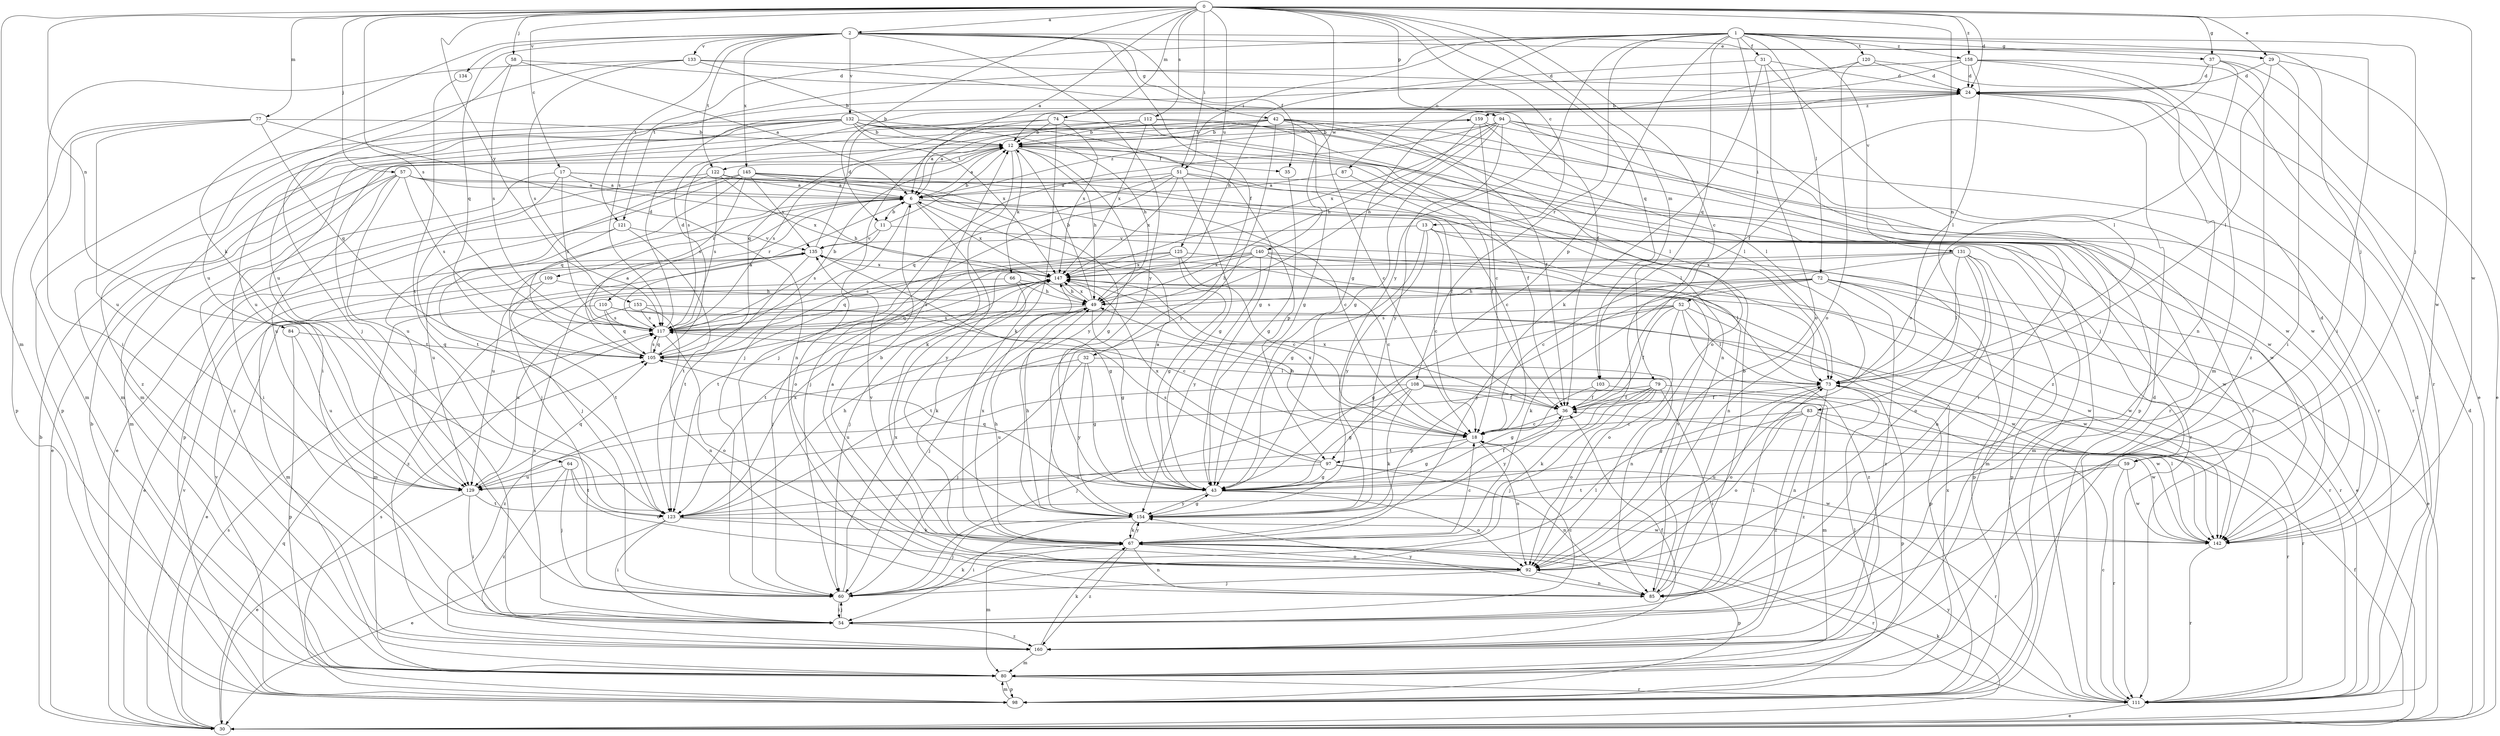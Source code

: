 strict digraph  {
0;
1;
2;
6;
11;
12;
13;
17;
18;
24;
29;
30;
31;
32;
35;
36;
37;
42;
43;
49;
51;
52;
54;
57;
58;
59;
60;
64;
66;
67;
72;
73;
74;
77;
79;
80;
83;
84;
85;
87;
92;
94;
97;
98;
103;
105;
108;
109;
110;
111;
112;
117;
120;
121;
122;
123;
125;
129;
131;
132;
133;
134;
135;
140;
142;
145;
147;
153;
154;
158;
159;
160;
0 -> 2  [label=a];
0 -> 6  [label=a];
0 -> 11  [label=b];
0 -> 13  [label=c];
0 -> 17  [label=c];
0 -> 18  [label=c];
0 -> 24  [label=d];
0 -> 29  [label=e];
0 -> 37  [label=g];
0 -> 51  [label=i];
0 -> 57  [label=j];
0 -> 58  [label=j];
0 -> 74  [label=m];
0 -> 77  [label=m];
0 -> 79  [label=m];
0 -> 80  [label=m];
0 -> 83  [label=n];
0 -> 84  [label=n];
0 -> 94  [label=p];
0 -> 103  [label=q];
0 -> 112  [label=s];
0 -> 117  [label=s];
0 -> 125  [label=u];
0 -> 140  [label=w];
0 -> 142  [label=w];
0 -> 153  [label=y];
0 -> 158  [label=z];
1 -> 31  [label=f];
1 -> 37  [label=g];
1 -> 51  [label=i];
1 -> 52  [label=i];
1 -> 54  [label=i];
1 -> 59  [label=j];
1 -> 72  [label=l];
1 -> 87  [label=o];
1 -> 97  [label=p];
1 -> 103  [label=q];
1 -> 108  [label=r];
1 -> 117  [label=s];
1 -> 120  [label=t];
1 -> 121  [label=t];
1 -> 131  [label=v];
1 -> 154  [label=y];
1 -> 158  [label=z];
2 -> 29  [label=e];
2 -> 32  [label=f];
2 -> 35  [label=f];
2 -> 42  [label=g];
2 -> 59  [label=j];
2 -> 64  [label=k];
2 -> 105  [label=q];
2 -> 121  [label=t];
2 -> 122  [label=t];
2 -> 132  [label=v];
2 -> 133  [label=v];
2 -> 134  [label=v];
2 -> 145  [label=x];
2 -> 154  [label=y];
6 -> 11  [label=b];
6 -> 59  [label=j];
6 -> 60  [label=j];
6 -> 92  [label=o];
6 -> 109  [label=r];
6 -> 110  [label=r];
6 -> 111  [label=r];
6 -> 147  [label=x];
6 -> 154  [label=y];
6 -> 159  [label=z];
11 -> 12  [label=b];
11 -> 85  [label=n];
11 -> 117  [label=s];
11 -> 135  [label=v];
12 -> 6  [label=a];
12 -> 35  [label=f];
12 -> 36  [label=f];
12 -> 49  [label=h];
12 -> 66  [label=k];
12 -> 67  [label=k];
12 -> 117  [label=s];
12 -> 122  [label=t];
12 -> 142  [label=w];
12 -> 154  [label=y];
13 -> 18  [label=c];
13 -> 43  [label=g];
13 -> 80  [label=m];
13 -> 135  [label=v];
13 -> 142  [label=w];
13 -> 154  [label=y];
17 -> 6  [label=a];
17 -> 18  [label=c];
17 -> 54  [label=i];
17 -> 97  [label=p];
17 -> 117  [label=s];
17 -> 123  [label=t];
18 -> 43  [label=g];
18 -> 49  [label=h];
18 -> 92  [label=o];
18 -> 97  [label=p];
18 -> 147  [label=x];
24 -> 159  [label=z];
29 -> 24  [label=d];
29 -> 54  [label=i];
29 -> 73  [label=l];
29 -> 142  [label=w];
30 -> 12  [label=b];
30 -> 24  [label=d];
30 -> 36  [label=f];
30 -> 67  [label=k];
30 -> 105  [label=q];
30 -> 117  [label=s];
30 -> 135  [label=v];
31 -> 24  [label=d];
31 -> 49  [label=h];
31 -> 67  [label=k];
31 -> 73  [label=l];
31 -> 92  [label=o];
32 -> 43  [label=g];
32 -> 60  [label=j];
32 -> 73  [label=l];
32 -> 154  [label=y];
32 -> 160  [label=z];
35 -> 43  [label=g];
36 -> 18  [label=c];
36 -> 147  [label=x];
36 -> 154  [label=y];
37 -> 24  [label=d];
37 -> 30  [label=e];
37 -> 36  [label=f];
37 -> 92  [label=o];
37 -> 160  [label=z];
42 -> 6  [label=a];
42 -> 12  [label=b];
42 -> 18  [label=c];
42 -> 36  [label=f];
42 -> 43  [label=g];
42 -> 80  [label=m];
42 -> 92  [label=o];
42 -> 105  [label=q];
42 -> 142  [label=w];
42 -> 154  [label=y];
43 -> 6  [label=a];
43 -> 36  [label=f];
43 -> 92  [label=o];
43 -> 105  [label=q];
43 -> 111  [label=r];
43 -> 154  [label=y];
49 -> 12  [label=b];
49 -> 43  [label=g];
49 -> 60  [label=j];
49 -> 117  [label=s];
49 -> 147  [label=x];
51 -> 6  [label=a];
51 -> 18  [label=c];
51 -> 43  [label=g];
51 -> 54  [label=i];
51 -> 60  [label=j];
51 -> 105  [label=q];
51 -> 147  [label=x];
52 -> 36  [label=f];
52 -> 43  [label=g];
52 -> 73  [label=l];
52 -> 92  [label=o];
52 -> 98  [label=p];
52 -> 117  [label=s];
52 -> 123  [label=t];
52 -> 160  [label=z];
54 -> 18  [label=c];
54 -> 60  [label=j];
54 -> 147  [label=x];
54 -> 160  [label=z];
57 -> 6  [label=a];
57 -> 30  [label=e];
57 -> 49  [label=h];
57 -> 73  [label=l];
57 -> 80  [label=m];
57 -> 117  [label=s];
57 -> 123  [label=t];
57 -> 129  [label=u];
58 -> 6  [label=a];
58 -> 24  [label=d];
58 -> 60  [label=j];
58 -> 117  [label=s];
59 -> 111  [label=r];
59 -> 123  [label=t];
59 -> 129  [label=u];
59 -> 142  [label=w];
60 -> 54  [label=i];
60 -> 67  [label=k];
60 -> 73  [label=l];
60 -> 147  [label=x];
64 -> 60  [label=j];
64 -> 92  [label=o];
64 -> 123  [label=t];
64 -> 129  [label=u];
64 -> 160  [label=z];
66 -> 49  [label=h];
66 -> 67  [label=k];
66 -> 80  [label=m];
66 -> 142  [label=w];
67 -> 18  [label=c];
67 -> 49  [label=h];
67 -> 80  [label=m];
67 -> 85  [label=n];
67 -> 92  [label=o];
67 -> 98  [label=p];
67 -> 111  [label=r];
67 -> 135  [label=v];
67 -> 147  [label=x];
67 -> 154  [label=y];
67 -> 160  [label=z];
72 -> 30  [label=e];
72 -> 49  [label=h];
72 -> 67  [label=k];
72 -> 111  [label=r];
72 -> 117  [label=s];
72 -> 142  [label=w];
72 -> 154  [label=y];
72 -> 160  [label=z];
73 -> 36  [label=f];
73 -> 85  [label=n];
73 -> 92  [label=o];
73 -> 98  [label=p];
74 -> 12  [label=b];
74 -> 54  [label=i];
74 -> 60  [label=j];
74 -> 67  [label=k];
74 -> 111  [label=r];
74 -> 147  [label=x];
77 -> 12  [label=b];
77 -> 80  [label=m];
77 -> 85  [label=n];
77 -> 98  [label=p];
77 -> 105  [label=q];
77 -> 129  [label=u];
79 -> 36  [label=f];
79 -> 54  [label=i];
79 -> 60  [label=j];
79 -> 67  [label=k];
79 -> 92  [label=o];
79 -> 111  [label=r];
79 -> 123  [label=t];
79 -> 129  [label=u];
80 -> 73  [label=l];
80 -> 98  [label=p];
80 -> 111  [label=r];
83 -> 18  [label=c];
83 -> 43  [label=g];
83 -> 92  [label=o];
83 -> 111  [label=r];
83 -> 142  [label=w];
83 -> 160  [label=z];
84 -> 98  [label=p];
84 -> 105  [label=q];
84 -> 129  [label=u];
85 -> 12  [label=b];
85 -> 73  [label=l];
85 -> 135  [label=v];
85 -> 154  [label=y];
87 -> 6  [label=a];
87 -> 36  [label=f];
92 -> 6  [label=a];
92 -> 12  [label=b];
92 -> 60  [label=j];
92 -> 85  [label=n];
94 -> 12  [label=b];
94 -> 43  [label=g];
94 -> 49  [label=h];
94 -> 60  [label=j];
94 -> 98  [label=p];
94 -> 142  [label=w];
94 -> 147  [label=x];
94 -> 154  [label=y];
94 -> 160  [label=z];
97 -> 43  [label=g];
97 -> 85  [label=n];
97 -> 117  [label=s];
97 -> 129  [label=u];
97 -> 142  [label=w];
97 -> 147  [label=x];
98 -> 12  [label=b];
98 -> 24  [label=d];
98 -> 80  [label=m];
98 -> 117  [label=s];
98 -> 135  [label=v];
98 -> 147  [label=x];
103 -> 36  [label=f];
103 -> 43  [label=g];
103 -> 142  [label=w];
105 -> 6  [label=a];
105 -> 12  [label=b];
105 -> 24  [label=d];
105 -> 73  [label=l];
105 -> 117  [label=s];
108 -> 36  [label=f];
108 -> 43  [label=g];
108 -> 60  [label=j];
108 -> 67  [label=k];
108 -> 80  [label=m];
108 -> 129  [label=u];
108 -> 160  [label=z];
109 -> 49  [label=h];
109 -> 80  [label=m];
109 -> 123  [label=t];
110 -> 18  [label=c];
110 -> 30  [label=e];
110 -> 105  [label=q];
110 -> 117  [label=s];
110 -> 142  [label=w];
111 -> 18  [label=c];
111 -> 24  [label=d];
111 -> 30  [label=e];
111 -> 154  [label=y];
112 -> 6  [label=a];
112 -> 12  [label=b];
112 -> 73  [label=l];
112 -> 85  [label=n];
112 -> 111  [label=r];
112 -> 117  [label=s];
112 -> 147  [label=x];
117 -> 6  [label=a];
117 -> 24  [label=d];
117 -> 85  [label=n];
117 -> 92  [label=o];
117 -> 105  [label=q];
120 -> 24  [label=d];
120 -> 43  [label=g];
120 -> 92  [label=o];
120 -> 111  [label=r];
121 -> 60  [label=j];
121 -> 123  [label=t];
121 -> 129  [label=u];
121 -> 135  [label=v];
122 -> 6  [label=a];
122 -> 111  [label=r];
122 -> 117  [label=s];
122 -> 129  [label=u];
122 -> 147  [label=x];
122 -> 160  [label=z];
123 -> 30  [label=e];
123 -> 49  [label=h];
123 -> 54  [label=i];
123 -> 67  [label=k];
123 -> 142  [label=w];
123 -> 147  [label=x];
125 -> 18  [label=c];
125 -> 30  [label=e];
125 -> 43  [label=g];
125 -> 60  [label=j];
125 -> 105  [label=q];
125 -> 147  [label=x];
129 -> 30  [label=e];
129 -> 54  [label=i];
129 -> 105  [label=q];
129 -> 123  [label=t];
131 -> 18  [label=c];
131 -> 60  [label=j];
131 -> 73  [label=l];
131 -> 80  [label=m];
131 -> 85  [label=n];
131 -> 92  [label=o];
131 -> 98  [label=p];
131 -> 147  [label=x];
132 -> 12  [label=b];
132 -> 43  [label=g];
132 -> 49  [label=h];
132 -> 54  [label=i];
132 -> 73  [label=l];
132 -> 80  [label=m];
132 -> 98  [label=p];
132 -> 111  [label=r];
132 -> 129  [label=u];
132 -> 147  [label=x];
132 -> 160  [label=z];
133 -> 12  [label=b];
133 -> 24  [label=d];
133 -> 36  [label=f];
133 -> 54  [label=i];
133 -> 117  [label=s];
133 -> 129  [label=u];
134 -> 123  [label=t];
135 -> 24  [label=d];
135 -> 30  [label=e];
135 -> 43  [label=g];
135 -> 123  [label=t];
135 -> 129  [label=u];
135 -> 147  [label=x];
140 -> 18  [label=c];
140 -> 49  [label=h];
140 -> 73  [label=l];
140 -> 98  [label=p];
140 -> 117  [label=s];
140 -> 123  [label=t];
140 -> 147  [label=x];
140 -> 154  [label=y];
142 -> 24  [label=d];
142 -> 73  [label=l];
142 -> 111  [label=r];
145 -> 6  [label=a];
145 -> 30  [label=e];
145 -> 36  [label=f];
145 -> 43  [label=g];
145 -> 98  [label=p];
145 -> 105  [label=q];
145 -> 117  [label=s];
145 -> 135  [label=v];
145 -> 142  [label=w];
147 -> 49  [label=h];
147 -> 105  [label=q];
147 -> 111  [label=r];
147 -> 117  [label=s];
147 -> 123  [label=t];
147 -> 160  [label=z];
153 -> 85  [label=n];
153 -> 117  [label=s];
153 -> 129  [label=u];
153 -> 142  [label=w];
154 -> 43  [label=g];
154 -> 49  [label=h];
154 -> 54  [label=i];
154 -> 60  [label=j];
154 -> 67  [label=k];
158 -> 12  [label=b];
158 -> 24  [label=d];
158 -> 30  [label=e];
158 -> 73  [label=l];
158 -> 80  [label=m];
158 -> 85  [label=n];
158 -> 129  [label=u];
159 -> 12  [label=b];
159 -> 18  [label=c];
159 -> 49  [label=h];
159 -> 73  [label=l];
159 -> 111  [label=r];
160 -> 36  [label=f];
160 -> 67  [label=k];
160 -> 80  [label=m];
}
